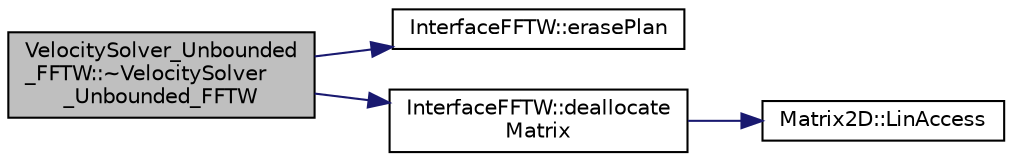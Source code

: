 digraph "VelocitySolver_Unbounded_FFTW::~VelocitySolver_Unbounded_FFTW"
{
  edge [fontname="Helvetica",fontsize="10",labelfontname="Helvetica",labelfontsize="10"];
  node [fontname="Helvetica",fontsize="10",shape=record];
  rankdir="LR";
  Node1 [label="VelocitySolver_Unbounded\l_FFTW::~VelocitySolver\l_Unbounded_FFTW",height=0.2,width=0.4,color="black", fillcolor="grey75", style="filled", fontcolor="black"];
  Node1 -> Node2 [color="midnightblue",fontsize="10",style="solid",fontname="Helvetica"];
  Node2 [label="InterfaceFFTW::erasePlan",height=0.2,width=0.4,color="black", fillcolor="white", style="filled",URL="$class_interface_f_f_t_w.html#a924f23a03902c771f1ebd06ce9fe65a7"];
  Node1 -> Node3 [color="midnightblue",fontsize="10",style="solid",fontname="Helvetica"];
  Node3 [label="InterfaceFFTW::deallocate\lMatrix",height=0.2,width=0.4,color="black", fillcolor="white", style="filled",URL="$class_interface_f_f_t_w.html#a596e338aa62af9353d2fc61b5b39d989"];
  Node3 -> Node4 [color="midnightblue",fontsize="10",style="solid",fontname="Helvetica"];
  Node4 [label="Matrix2D::LinAccess",height=0.2,width=0.4,color="black", fillcolor="white", style="filled",URL="$class_matrix2_d.html#aeb645f6067a4bcce6e29ab37e0c2b67a"];
}
